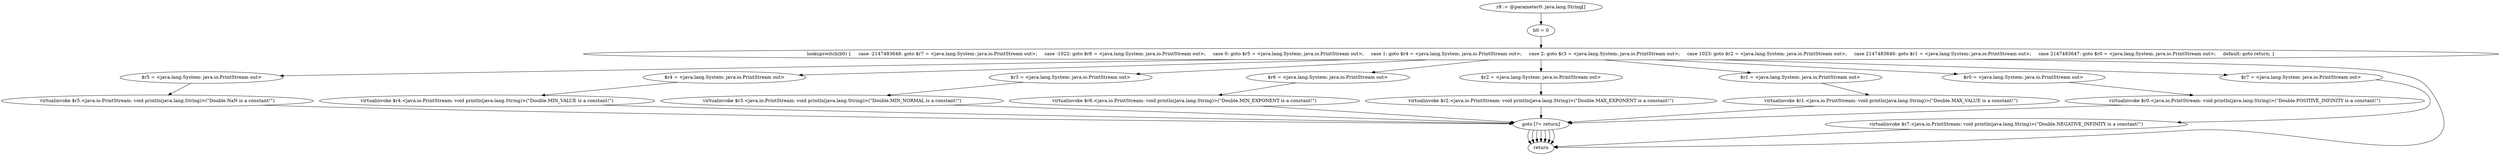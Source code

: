 digraph "unitGraph" {
    "r8 := @parameter0: java.lang.String[]"
    "b0 = 0"
    "lookupswitch(b0) {     case -2147483648: goto $r7 = <java.lang.System: java.io.PrintStream out>;     case -1022: goto $r6 = <java.lang.System: java.io.PrintStream out>;     case 0: goto $r5 = <java.lang.System: java.io.PrintStream out>;     case 1: goto $r4 = <java.lang.System: java.io.PrintStream out>;     case 2: goto $r3 = <java.lang.System: java.io.PrintStream out>;     case 1023: goto $r2 = <java.lang.System: java.io.PrintStream out>;     case 2147483646: goto $r1 = <java.lang.System: java.io.PrintStream out>;     case 2147483647: goto $r0 = <java.lang.System: java.io.PrintStream out>;     default: goto return; }"
    "$r5 = <java.lang.System: java.io.PrintStream out>"
    "virtualinvoke $r5.<java.io.PrintStream: void println(java.lang.String)>(\"Double.NaN is a constant!\")"
    "goto [?= return]"
    "$r4 = <java.lang.System: java.io.PrintStream out>"
    "virtualinvoke $r4.<java.io.PrintStream: void println(java.lang.String)>(\"Double.MIN_VALUE is a constant!\")"
    "$r3 = <java.lang.System: java.io.PrintStream out>"
    "virtualinvoke $r3.<java.io.PrintStream: void println(java.lang.String)>(\"Double.MIN_NORMAL is a constant!\")"
    "$r6 = <java.lang.System: java.io.PrintStream out>"
    "virtualinvoke $r6.<java.io.PrintStream: void println(java.lang.String)>(\"Double.MIN_EXPONENT is a constant!\")"
    "$r2 = <java.lang.System: java.io.PrintStream out>"
    "virtualinvoke $r2.<java.io.PrintStream: void println(java.lang.String)>(\"Double.MAX_EXPONENT is a constant!\")"
    "$r1 = <java.lang.System: java.io.PrintStream out>"
    "virtualinvoke $r1.<java.io.PrintStream: void println(java.lang.String)>(\"Double.MAX_VALUE is a constant!\")"
    "$r0 = <java.lang.System: java.io.PrintStream out>"
    "virtualinvoke $r0.<java.io.PrintStream: void println(java.lang.String)>(\"Double.POSITIVE_INFINITY is a constant!\")"
    "$r7 = <java.lang.System: java.io.PrintStream out>"
    "virtualinvoke $r7.<java.io.PrintStream: void println(java.lang.String)>(\"Double.NEGATIVE_INFINITY is a constant!\")"
    "return"
    "r8 := @parameter0: java.lang.String[]"->"b0 = 0";
    "b0 = 0"->"lookupswitch(b0) {     case -2147483648: goto $r7 = <java.lang.System: java.io.PrintStream out>;     case -1022: goto $r6 = <java.lang.System: java.io.PrintStream out>;     case 0: goto $r5 = <java.lang.System: java.io.PrintStream out>;     case 1: goto $r4 = <java.lang.System: java.io.PrintStream out>;     case 2: goto $r3 = <java.lang.System: java.io.PrintStream out>;     case 1023: goto $r2 = <java.lang.System: java.io.PrintStream out>;     case 2147483646: goto $r1 = <java.lang.System: java.io.PrintStream out>;     case 2147483647: goto $r0 = <java.lang.System: java.io.PrintStream out>;     default: goto return; }";
    "lookupswitch(b0) {     case -2147483648: goto $r7 = <java.lang.System: java.io.PrintStream out>;     case -1022: goto $r6 = <java.lang.System: java.io.PrintStream out>;     case 0: goto $r5 = <java.lang.System: java.io.PrintStream out>;     case 1: goto $r4 = <java.lang.System: java.io.PrintStream out>;     case 2: goto $r3 = <java.lang.System: java.io.PrintStream out>;     case 1023: goto $r2 = <java.lang.System: java.io.PrintStream out>;     case 2147483646: goto $r1 = <java.lang.System: java.io.PrintStream out>;     case 2147483647: goto $r0 = <java.lang.System: java.io.PrintStream out>;     default: goto return; }"->"$r7 = <java.lang.System: java.io.PrintStream out>";
    "lookupswitch(b0) {     case -2147483648: goto $r7 = <java.lang.System: java.io.PrintStream out>;     case -1022: goto $r6 = <java.lang.System: java.io.PrintStream out>;     case 0: goto $r5 = <java.lang.System: java.io.PrintStream out>;     case 1: goto $r4 = <java.lang.System: java.io.PrintStream out>;     case 2: goto $r3 = <java.lang.System: java.io.PrintStream out>;     case 1023: goto $r2 = <java.lang.System: java.io.PrintStream out>;     case 2147483646: goto $r1 = <java.lang.System: java.io.PrintStream out>;     case 2147483647: goto $r0 = <java.lang.System: java.io.PrintStream out>;     default: goto return; }"->"$r6 = <java.lang.System: java.io.PrintStream out>";
    "lookupswitch(b0) {     case -2147483648: goto $r7 = <java.lang.System: java.io.PrintStream out>;     case -1022: goto $r6 = <java.lang.System: java.io.PrintStream out>;     case 0: goto $r5 = <java.lang.System: java.io.PrintStream out>;     case 1: goto $r4 = <java.lang.System: java.io.PrintStream out>;     case 2: goto $r3 = <java.lang.System: java.io.PrintStream out>;     case 1023: goto $r2 = <java.lang.System: java.io.PrintStream out>;     case 2147483646: goto $r1 = <java.lang.System: java.io.PrintStream out>;     case 2147483647: goto $r0 = <java.lang.System: java.io.PrintStream out>;     default: goto return; }"->"$r5 = <java.lang.System: java.io.PrintStream out>";
    "lookupswitch(b0) {     case -2147483648: goto $r7 = <java.lang.System: java.io.PrintStream out>;     case -1022: goto $r6 = <java.lang.System: java.io.PrintStream out>;     case 0: goto $r5 = <java.lang.System: java.io.PrintStream out>;     case 1: goto $r4 = <java.lang.System: java.io.PrintStream out>;     case 2: goto $r3 = <java.lang.System: java.io.PrintStream out>;     case 1023: goto $r2 = <java.lang.System: java.io.PrintStream out>;     case 2147483646: goto $r1 = <java.lang.System: java.io.PrintStream out>;     case 2147483647: goto $r0 = <java.lang.System: java.io.PrintStream out>;     default: goto return; }"->"$r4 = <java.lang.System: java.io.PrintStream out>";
    "lookupswitch(b0) {     case -2147483648: goto $r7 = <java.lang.System: java.io.PrintStream out>;     case -1022: goto $r6 = <java.lang.System: java.io.PrintStream out>;     case 0: goto $r5 = <java.lang.System: java.io.PrintStream out>;     case 1: goto $r4 = <java.lang.System: java.io.PrintStream out>;     case 2: goto $r3 = <java.lang.System: java.io.PrintStream out>;     case 1023: goto $r2 = <java.lang.System: java.io.PrintStream out>;     case 2147483646: goto $r1 = <java.lang.System: java.io.PrintStream out>;     case 2147483647: goto $r0 = <java.lang.System: java.io.PrintStream out>;     default: goto return; }"->"$r3 = <java.lang.System: java.io.PrintStream out>";
    "lookupswitch(b0) {     case -2147483648: goto $r7 = <java.lang.System: java.io.PrintStream out>;     case -1022: goto $r6 = <java.lang.System: java.io.PrintStream out>;     case 0: goto $r5 = <java.lang.System: java.io.PrintStream out>;     case 1: goto $r4 = <java.lang.System: java.io.PrintStream out>;     case 2: goto $r3 = <java.lang.System: java.io.PrintStream out>;     case 1023: goto $r2 = <java.lang.System: java.io.PrintStream out>;     case 2147483646: goto $r1 = <java.lang.System: java.io.PrintStream out>;     case 2147483647: goto $r0 = <java.lang.System: java.io.PrintStream out>;     default: goto return; }"->"$r2 = <java.lang.System: java.io.PrintStream out>";
    "lookupswitch(b0) {     case -2147483648: goto $r7 = <java.lang.System: java.io.PrintStream out>;     case -1022: goto $r6 = <java.lang.System: java.io.PrintStream out>;     case 0: goto $r5 = <java.lang.System: java.io.PrintStream out>;     case 1: goto $r4 = <java.lang.System: java.io.PrintStream out>;     case 2: goto $r3 = <java.lang.System: java.io.PrintStream out>;     case 1023: goto $r2 = <java.lang.System: java.io.PrintStream out>;     case 2147483646: goto $r1 = <java.lang.System: java.io.PrintStream out>;     case 2147483647: goto $r0 = <java.lang.System: java.io.PrintStream out>;     default: goto return; }"->"$r1 = <java.lang.System: java.io.PrintStream out>";
    "lookupswitch(b0) {     case -2147483648: goto $r7 = <java.lang.System: java.io.PrintStream out>;     case -1022: goto $r6 = <java.lang.System: java.io.PrintStream out>;     case 0: goto $r5 = <java.lang.System: java.io.PrintStream out>;     case 1: goto $r4 = <java.lang.System: java.io.PrintStream out>;     case 2: goto $r3 = <java.lang.System: java.io.PrintStream out>;     case 1023: goto $r2 = <java.lang.System: java.io.PrintStream out>;     case 2147483646: goto $r1 = <java.lang.System: java.io.PrintStream out>;     case 2147483647: goto $r0 = <java.lang.System: java.io.PrintStream out>;     default: goto return; }"->"$r0 = <java.lang.System: java.io.PrintStream out>";
    "lookupswitch(b0) {     case -2147483648: goto $r7 = <java.lang.System: java.io.PrintStream out>;     case -1022: goto $r6 = <java.lang.System: java.io.PrintStream out>;     case 0: goto $r5 = <java.lang.System: java.io.PrintStream out>;     case 1: goto $r4 = <java.lang.System: java.io.PrintStream out>;     case 2: goto $r3 = <java.lang.System: java.io.PrintStream out>;     case 1023: goto $r2 = <java.lang.System: java.io.PrintStream out>;     case 2147483646: goto $r1 = <java.lang.System: java.io.PrintStream out>;     case 2147483647: goto $r0 = <java.lang.System: java.io.PrintStream out>;     default: goto return; }"->"return";
    "$r5 = <java.lang.System: java.io.PrintStream out>"->"virtualinvoke $r5.<java.io.PrintStream: void println(java.lang.String)>(\"Double.NaN is a constant!\")";
    "virtualinvoke $r5.<java.io.PrintStream: void println(java.lang.String)>(\"Double.NaN is a constant!\")"->"goto [?= return]";
    "goto [?= return]"->"return";
    "$r4 = <java.lang.System: java.io.PrintStream out>"->"virtualinvoke $r4.<java.io.PrintStream: void println(java.lang.String)>(\"Double.MIN_VALUE is a constant!\")";
    "virtualinvoke $r4.<java.io.PrintStream: void println(java.lang.String)>(\"Double.MIN_VALUE is a constant!\")"->"goto [?= return]";
    "goto [?= return]"->"return";
    "$r3 = <java.lang.System: java.io.PrintStream out>"->"virtualinvoke $r3.<java.io.PrintStream: void println(java.lang.String)>(\"Double.MIN_NORMAL is a constant!\")";
    "virtualinvoke $r3.<java.io.PrintStream: void println(java.lang.String)>(\"Double.MIN_NORMAL is a constant!\")"->"goto [?= return]";
    "goto [?= return]"->"return";
    "$r6 = <java.lang.System: java.io.PrintStream out>"->"virtualinvoke $r6.<java.io.PrintStream: void println(java.lang.String)>(\"Double.MIN_EXPONENT is a constant!\")";
    "virtualinvoke $r6.<java.io.PrintStream: void println(java.lang.String)>(\"Double.MIN_EXPONENT is a constant!\")"->"goto [?= return]";
    "goto [?= return]"->"return";
    "$r2 = <java.lang.System: java.io.PrintStream out>"->"virtualinvoke $r2.<java.io.PrintStream: void println(java.lang.String)>(\"Double.MAX_EXPONENT is a constant!\")";
    "virtualinvoke $r2.<java.io.PrintStream: void println(java.lang.String)>(\"Double.MAX_EXPONENT is a constant!\")"->"goto [?= return]";
    "goto [?= return]"->"return";
    "$r1 = <java.lang.System: java.io.PrintStream out>"->"virtualinvoke $r1.<java.io.PrintStream: void println(java.lang.String)>(\"Double.MAX_VALUE is a constant!\")";
    "virtualinvoke $r1.<java.io.PrintStream: void println(java.lang.String)>(\"Double.MAX_VALUE is a constant!\")"->"goto [?= return]";
    "goto [?= return]"->"return";
    "$r0 = <java.lang.System: java.io.PrintStream out>"->"virtualinvoke $r0.<java.io.PrintStream: void println(java.lang.String)>(\"Double.POSITIVE_INFINITY is a constant!\")";
    "virtualinvoke $r0.<java.io.PrintStream: void println(java.lang.String)>(\"Double.POSITIVE_INFINITY is a constant!\")"->"goto [?= return]";
    "goto [?= return]"->"return";
    "$r7 = <java.lang.System: java.io.PrintStream out>"->"virtualinvoke $r7.<java.io.PrintStream: void println(java.lang.String)>(\"Double.NEGATIVE_INFINITY is a constant!\")";
    "virtualinvoke $r7.<java.io.PrintStream: void println(java.lang.String)>(\"Double.NEGATIVE_INFINITY is a constant!\")"->"return";
}
